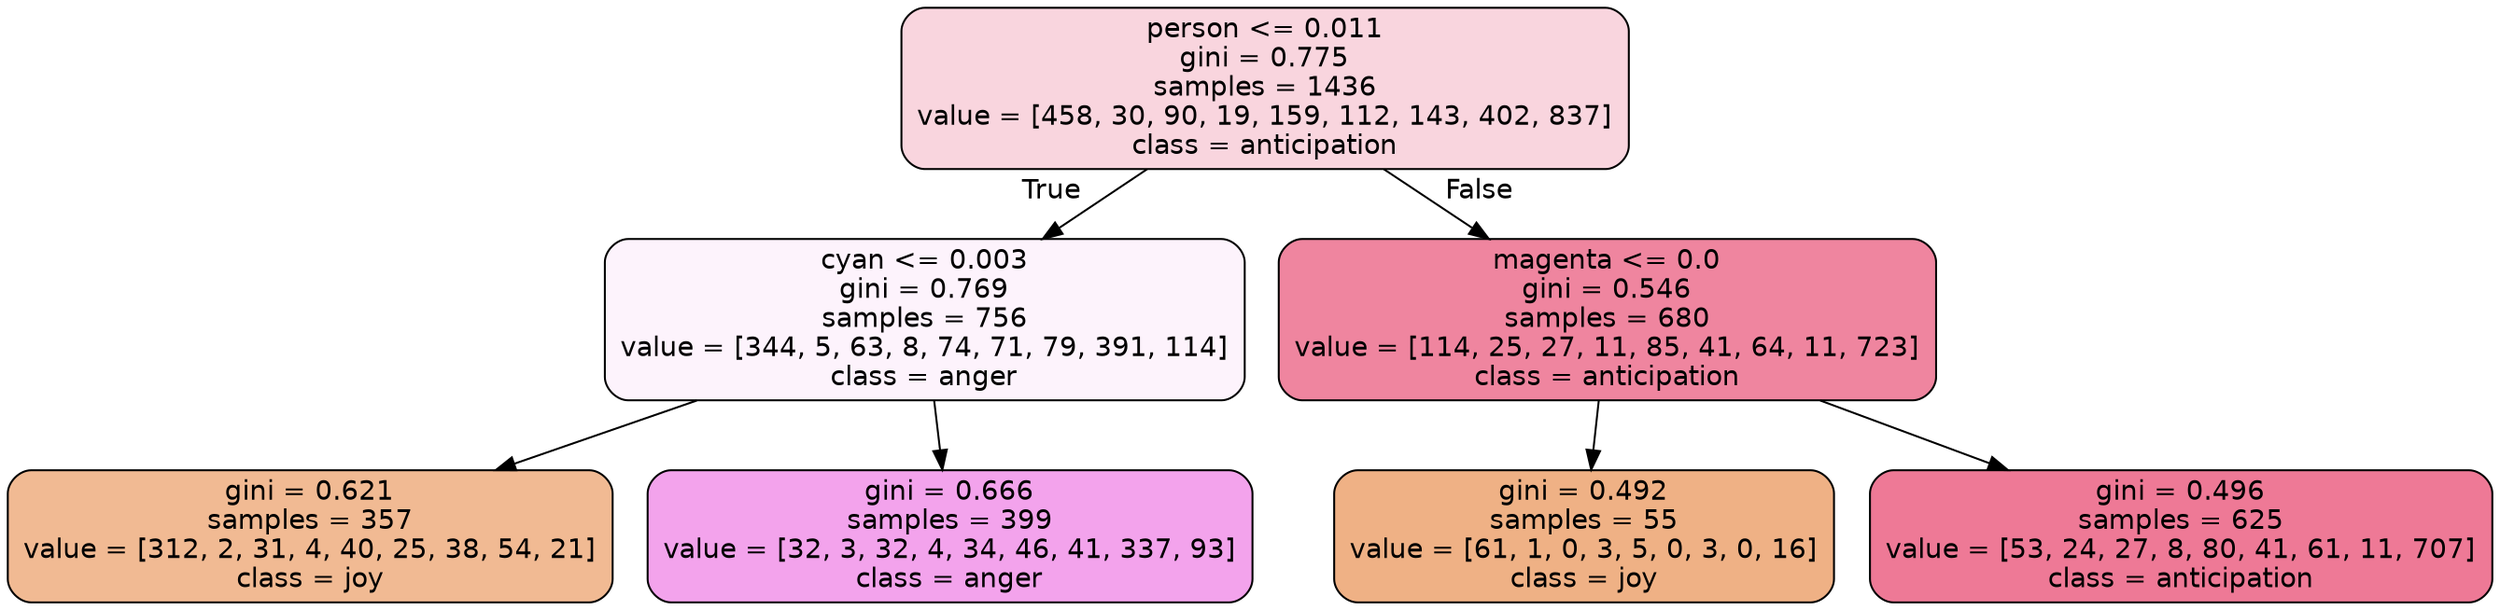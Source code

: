 digraph Tree {
node [shape=box, style="filled, rounded", color="black", fontname=helvetica] ;
edge [fontname=helvetica] ;
0 [label="person <= 0.011\ngini = 0.775\nsamples = 1436\nvalue = [458, 30, 90, 19, 159, 112, 143, 402, 837]\nclass = anticipation", fillcolor="#e5396436"] ;
1 [label="cyan <= 0.003\ngini = 0.769\nsamples = 756\nvalue = [344, 5, 63, 8, 74, 71, 79, 391, 114]\nclass = anger", fillcolor="#e539d70f"] ;
0 -> 1 [labeldistance=2.5, labelangle=45, headlabel="True"] ;
2 [label="gini = 0.621\nsamples = 357\nvalue = [312, 2, 31, 4, 40, 25, 38, 54, 21]\nclass = joy", fillcolor="#e581398b"] ;
1 -> 2 ;
3 [label="gini = 0.666\nsamples = 399\nvalue = [32, 3, 32, 4, 34, 46, 41, 337, 93]\nclass = anger", fillcolor="#e539d776"] ;
1 -> 3 ;
4 [label="magenta <= 0.0\ngini = 0.546\nsamples = 680\nvalue = [114, 25, 27, 11, 85, 41, 64, 11, 723]\nclass = anticipation", fillcolor="#e539649d"] ;
0 -> 4 [labeldistance=2.5, labelangle=-45, headlabel="False"] ;
5 [label="gini = 0.492\nsamples = 55\nvalue = [61, 1, 0, 3, 5, 0, 3, 0, 16]\nclass = joy", fillcolor="#e581399d"] ;
4 -> 5 ;
6 [label="gini = 0.496\nsamples = 625\nvalue = [53, 24, 27, 8, 80, 41, 61, 11, 707]\nclass = anticipation", fillcolor="#e53964ac"] ;
4 -> 6 ;
}